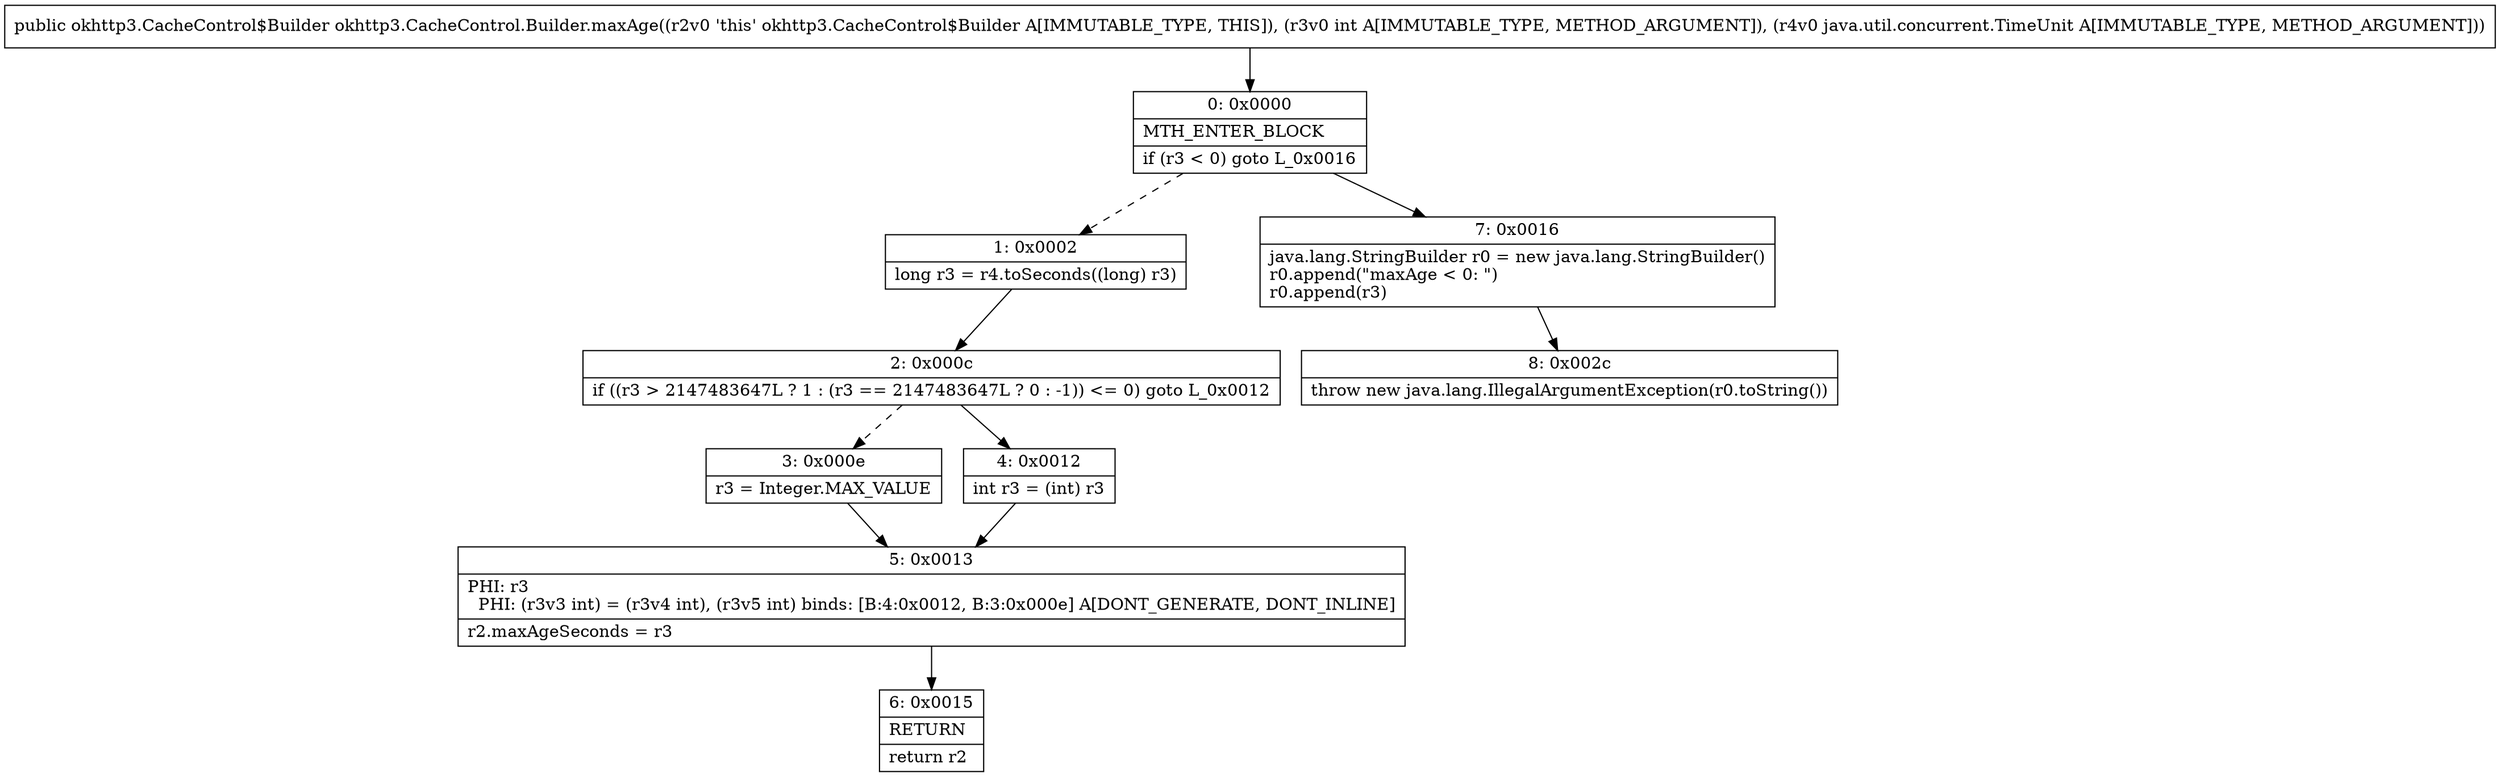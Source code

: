 digraph "CFG forokhttp3.CacheControl.Builder.maxAge(ILjava\/util\/concurrent\/TimeUnit;)Lokhttp3\/CacheControl$Builder;" {
Node_0 [shape=record,label="{0\:\ 0x0000|MTH_ENTER_BLOCK\l|if (r3 \< 0) goto L_0x0016\l}"];
Node_1 [shape=record,label="{1\:\ 0x0002|long r3 = r4.toSeconds((long) r3)\l}"];
Node_2 [shape=record,label="{2\:\ 0x000c|if ((r3 \> 2147483647L ? 1 : (r3 == 2147483647L ? 0 : \-1)) \<= 0) goto L_0x0012\l}"];
Node_3 [shape=record,label="{3\:\ 0x000e|r3 = Integer.MAX_VALUE\l}"];
Node_4 [shape=record,label="{4\:\ 0x0012|int r3 = (int) r3\l}"];
Node_5 [shape=record,label="{5\:\ 0x0013|PHI: r3 \l  PHI: (r3v3 int) = (r3v4 int), (r3v5 int) binds: [B:4:0x0012, B:3:0x000e] A[DONT_GENERATE, DONT_INLINE]\l|r2.maxAgeSeconds = r3\l}"];
Node_6 [shape=record,label="{6\:\ 0x0015|RETURN\l|return r2\l}"];
Node_7 [shape=record,label="{7\:\ 0x0016|java.lang.StringBuilder r0 = new java.lang.StringBuilder()\lr0.append(\"maxAge \< 0: \")\lr0.append(r3)\l}"];
Node_8 [shape=record,label="{8\:\ 0x002c|throw new java.lang.IllegalArgumentException(r0.toString())\l}"];
MethodNode[shape=record,label="{public okhttp3.CacheControl$Builder okhttp3.CacheControl.Builder.maxAge((r2v0 'this' okhttp3.CacheControl$Builder A[IMMUTABLE_TYPE, THIS]), (r3v0 int A[IMMUTABLE_TYPE, METHOD_ARGUMENT]), (r4v0 java.util.concurrent.TimeUnit A[IMMUTABLE_TYPE, METHOD_ARGUMENT])) }"];
MethodNode -> Node_0;
Node_0 -> Node_1[style=dashed];
Node_0 -> Node_7;
Node_1 -> Node_2;
Node_2 -> Node_3[style=dashed];
Node_2 -> Node_4;
Node_3 -> Node_5;
Node_4 -> Node_5;
Node_5 -> Node_6;
Node_7 -> Node_8;
}

